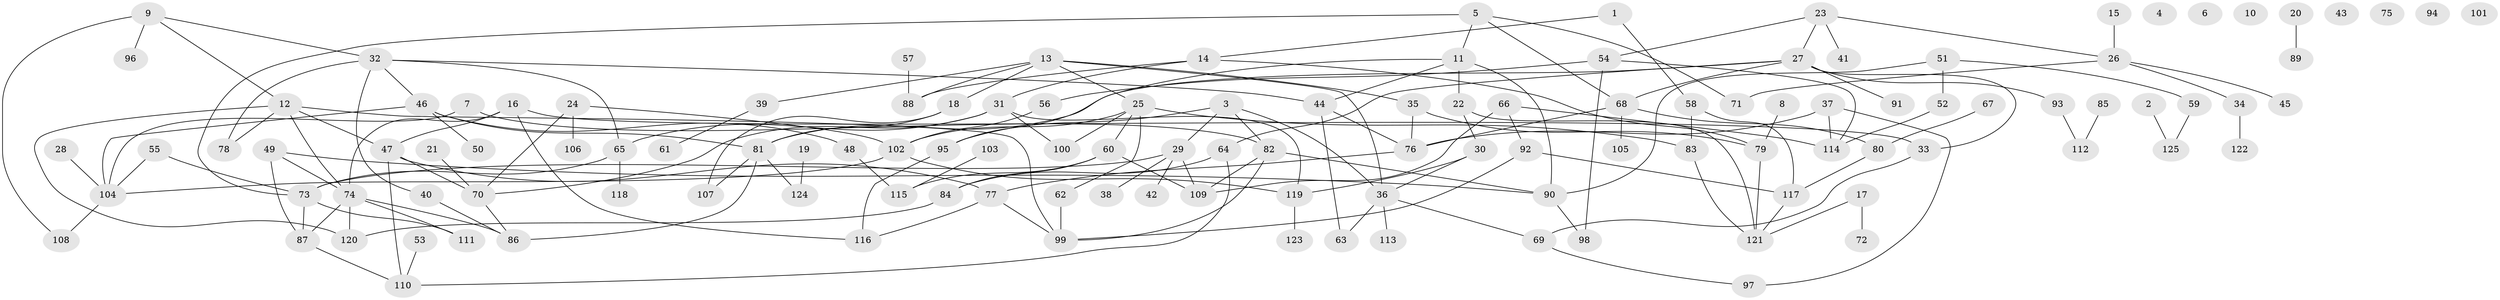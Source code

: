 // Generated by graph-tools (version 1.1) at 2025/40/03/09/25 04:40:25]
// undirected, 125 vertices, 176 edges
graph export_dot {
graph [start="1"]
  node [color=gray90,style=filled];
  1;
  2;
  3;
  4;
  5;
  6;
  7;
  8;
  9;
  10;
  11;
  12;
  13;
  14;
  15;
  16;
  17;
  18;
  19;
  20;
  21;
  22;
  23;
  24;
  25;
  26;
  27;
  28;
  29;
  30;
  31;
  32;
  33;
  34;
  35;
  36;
  37;
  38;
  39;
  40;
  41;
  42;
  43;
  44;
  45;
  46;
  47;
  48;
  49;
  50;
  51;
  52;
  53;
  54;
  55;
  56;
  57;
  58;
  59;
  60;
  61;
  62;
  63;
  64;
  65;
  66;
  67;
  68;
  69;
  70;
  71;
  72;
  73;
  74;
  75;
  76;
  77;
  78;
  79;
  80;
  81;
  82;
  83;
  84;
  85;
  86;
  87;
  88;
  89;
  90;
  91;
  92;
  93;
  94;
  95;
  96;
  97;
  98;
  99;
  100;
  101;
  102;
  103;
  104;
  105;
  106;
  107;
  108;
  109;
  110;
  111;
  112;
  113;
  114;
  115;
  116;
  117;
  118;
  119;
  120;
  121;
  122;
  123;
  124;
  125;
  1 -- 14;
  1 -- 58;
  2 -- 125;
  3 -- 29;
  3 -- 36;
  3 -- 82;
  3 -- 95;
  5 -- 11;
  5 -- 68;
  5 -- 71;
  5 -- 73;
  7 -- 82;
  7 -- 104;
  8 -- 79;
  9 -- 12;
  9 -- 32;
  9 -- 96;
  9 -- 108;
  11 -- 22;
  11 -- 44;
  11 -- 90;
  11 -- 95;
  12 -- 47;
  12 -- 74;
  12 -- 78;
  12 -- 99;
  12 -- 120;
  13 -- 18;
  13 -- 25;
  13 -- 35;
  13 -- 36;
  13 -- 39;
  13 -- 88;
  14 -- 31;
  14 -- 79;
  14 -- 88;
  15 -- 26;
  16 -- 33;
  16 -- 47;
  16 -- 74;
  16 -- 116;
  17 -- 72;
  17 -- 121;
  18 -- 81;
  18 -- 107;
  19 -- 124;
  20 -- 89;
  21 -- 70;
  22 -- 30;
  22 -- 121;
  23 -- 26;
  23 -- 27;
  23 -- 41;
  23 -- 54;
  24 -- 70;
  24 -- 102;
  24 -- 106;
  25 -- 60;
  25 -- 62;
  25 -- 83;
  25 -- 100;
  25 -- 102;
  26 -- 34;
  26 -- 45;
  26 -- 71;
  27 -- 33;
  27 -- 64;
  27 -- 68;
  27 -- 81;
  27 -- 91;
  27 -- 93;
  28 -- 104;
  29 -- 38;
  29 -- 42;
  29 -- 73;
  29 -- 109;
  30 -- 36;
  30 -- 119;
  31 -- 65;
  31 -- 70;
  31 -- 100;
  31 -- 119;
  32 -- 40;
  32 -- 44;
  32 -- 46;
  32 -- 65;
  32 -- 78;
  33 -- 69;
  34 -- 122;
  35 -- 76;
  35 -- 79;
  36 -- 63;
  36 -- 69;
  36 -- 113;
  37 -- 76;
  37 -- 97;
  37 -- 114;
  39 -- 61;
  40 -- 86;
  44 -- 63;
  44 -- 76;
  46 -- 48;
  46 -- 50;
  46 -- 81;
  46 -- 104;
  47 -- 70;
  47 -- 77;
  47 -- 110;
  48 -- 115;
  49 -- 74;
  49 -- 87;
  49 -- 90;
  51 -- 52;
  51 -- 59;
  51 -- 90;
  52 -- 114;
  53 -- 110;
  54 -- 56;
  54 -- 98;
  54 -- 114;
  55 -- 73;
  55 -- 104;
  56 -- 102;
  57 -- 88;
  58 -- 83;
  58 -- 117;
  59 -- 125;
  60 -- 84;
  60 -- 109;
  60 -- 115;
  62 -- 99;
  64 -- 84;
  64 -- 110;
  65 -- 73;
  65 -- 118;
  66 -- 92;
  66 -- 109;
  66 -- 114;
  67 -- 80;
  68 -- 76;
  68 -- 80;
  68 -- 105;
  69 -- 97;
  70 -- 86;
  73 -- 87;
  73 -- 111;
  74 -- 86;
  74 -- 87;
  74 -- 111;
  74 -- 120;
  76 -- 77;
  77 -- 99;
  77 -- 116;
  79 -- 121;
  80 -- 117;
  81 -- 86;
  81 -- 107;
  81 -- 124;
  82 -- 90;
  82 -- 99;
  82 -- 109;
  83 -- 121;
  84 -- 120;
  85 -- 112;
  87 -- 110;
  90 -- 98;
  92 -- 99;
  92 -- 117;
  93 -- 112;
  95 -- 116;
  102 -- 104;
  102 -- 119;
  103 -- 115;
  104 -- 108;
  117 -- 121;
  119 -- 123;
}
